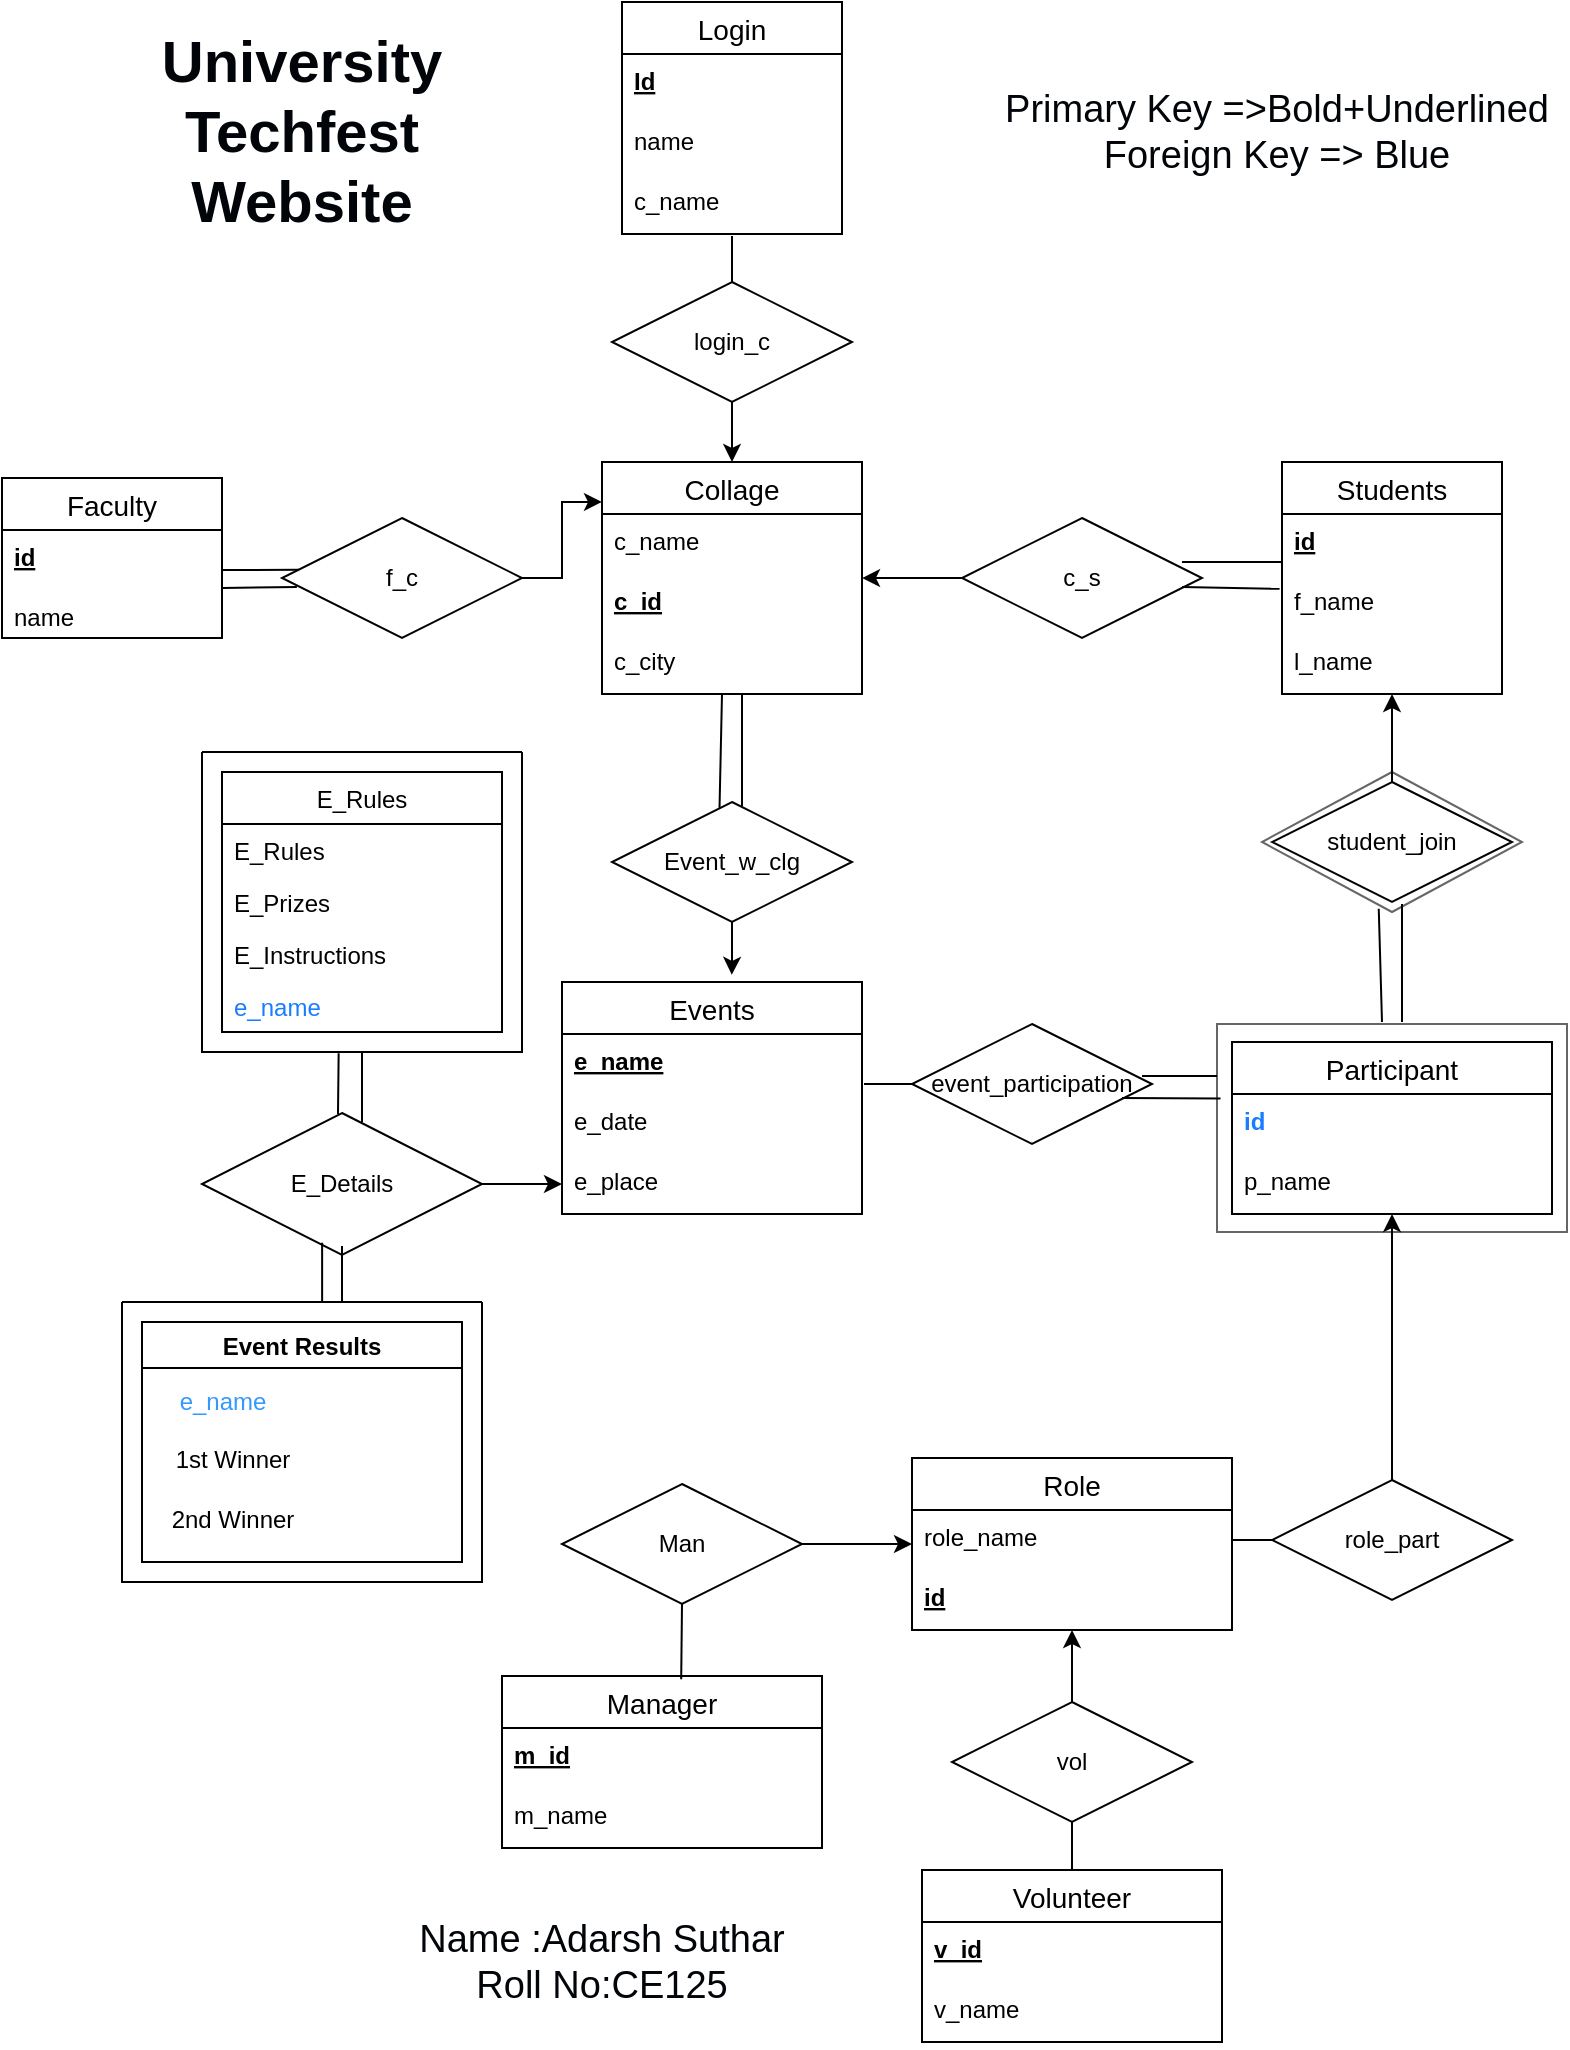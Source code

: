 <mxfile version="14.9.3" type="device"><diagram id="8vFDoeERpeXsYBZ_ok6A" name="Page-1"><mxGraphModel dx="1172" dy="628" grid="1" gridSize="10" guides="1" tooltips="1" connect="1" arrows="1" fold="1" page="1" pageScale="1" pageWidth="850" pageHeight="1100" math="0" shadow="0"><root><mxCell id="0"/><mxCell id="1" parent="0"/><mxCell id="xY9pBA6AWQ8t6oEuzp2o-14" value="Login" style="swimlane;fontStyle=0;childLayout=stackLayout;horizontal=1;startSize=26;horizontalStack=0;resizeParent=1;resizeParentMax=0;resizeLast=0;collapsible=1;marginBottom=0;align=center;fontSize=14;fillColor=#ffffff;" parent="1" vertex="1"><mxGeometry x="320" y="10" width="110" height="116" as="geometry"/></mxCell><mxCell id="xY9pBA6AWQ8t6oEuzp2o-15" value="Id" style="text;strokeColor=none;fillColor=none;spacingLeft=4;spacingRight=4;overflow=hidden;rotatable=0;points=[[0,0.5],[1,0.5]];portConstraint=eastwest;fontSize=12;fontStyle=5" parent="xY9pBA6AWQ8t6oEuzp2o-14" vertex="1"><mxGeometry y="26" width="110" height="30" as="geometry"/></mxCell><mxCell id="xY9pBA6AWQ8t6oEuzp2o-16" value="name" style="text;strokeColor=none;fillColor=none;spacingLeft=4;spacingRight=4;overflow=hidden;rotatable=0;points=[[0,0.5],[1,0.5]];portConstraint=eastwest;fontSize=12;" parent="xY9pBA6AWQ8t6oEuzp2o-14" vertex="1"><mxGeometry y="56" width="110" height="30" as="geometry"/></mxCell><mxCell id="xY9pBA6AWQ8t6oEuzp2o-17" value="c_name" style="text;strokeColor=none;fillColor=none;spacingLeft=4;spacingRight=4;overflow=hidden;rotatable=0;points=[[0,0.5],[1,0.5]];portConstraint=eastwest;fontSize=12;" parent="xY9pBA6AWQ8t6oEuzp2o-14" vertex="1"><mxGeometry y="86" width="110" height="30" as="geometry"/></mxCell><mxCell id="xY9pBA6AWQ8t6oEuzp2o-54" value="Participant" style="swimlane;fontStyle=0;childLayout=stackLayout;horizontal=1;startSize=26;horizontalStack=0;resizeParent=1;resizeParentMax=0;resizeLast=0;collapsible=1;marginBottom=0;align=center;fontSize=14;fillColor=#ffffff;border=double;" parent="1" vertex="1"><mxGeometry x="625" y="530" width="160" height="86" as="geometry"/></mxCell><mxCell id="xY9pBA6AWQ8t6oEuzp2o-55" value="id" style="text;strokeColor=none;fillColor=none;spacingLeft=4;spacingRight=4;overflow=hidden;rotatable=0;points=[[0,0.5],[1,0.5]];portConstraint=eastwest;fontSize=12;fontStyle=1;fontColor=#197DFF;" parent="xY9pBA6AWQ8t6oEuzp2o-54" vertex="1"><mxGeometry y="26" width="160" height="30" as="geometry"/></mxCell><mxCell id="xY9pBA6AWQ8t6oEuzp2o-56" value="p_name" style="text;strokeColor=none;fillColor=none;spacingLeft=4;spacingRight=4;overflow=hidden;rotatable=0;points=[[0,0.5],[1,0.5]];portConstraint=eastwest;fontSize=12;" parent="xY9pBA6AWQ8t6oEuzp2o-54" vertex="1"><mxGeometry y="56" width="160" height="30" as="geometry"/></mxCell><mxCell id="xY9pBA6AWQ8t6oEuzp2o-18" value="Collage" style="swimlane;fontStyle=0;childLayout=stackLayout;horizontal=1;startSize=26;horizontalStack=0;resizeParent=1;resizeParentMax=0;resizeLast=0;collapsible=1;marginBottom=0;align=center;fontSize=14;fillColor=#ffffff;" parent="1" vertex="1"><mxGeometry x="310" y="240" width="130" height="116" as="geometry"/></mxCell><mxCell id="xY9pBA6AWQ8t6oEuzp2o-19" value="c_name" style="text;strokeColor=none;fillColor=none;spacingLeft=4;spacingRight=4;overflow=hidden;rotatable=0;points=[[0,0.5],[1,0.5]];portConstraint=eastwest;fontSize=12;" parent="xY9pBA6AWQ8t6oEuzp2o-18" vertex="1"><mxGeometry y="26" width="130" height="30" as="geometry"/></mxCell><mxCell id="xY9pBA6AWQ8t6oEuzp2o-20" value="c_id" style="text;strokeColor=none;fillColor=none;spacingLeft=4;spacingRight=4;overflow=hidden;rotatable=0;points=[[0,0.5],[1,0.5]];portConstraint=eastwest;fontSize=12;fontStyle=5" parent="xY9pBA6AWQ8t6oEuzp2o-18" vertex="1"><mxGeometry y="56" width="130" height="30" as="geometry"/></mxCell><mxCell id="xY9pBA6AWQ8t6oEuzp2o-21" value="c_city" style="text;strokeColor=none;fillColor=none;spacingLeft=4;spacingRight=4;overflow=hidden;rotatable=0;points=[[0,0.5],[1,0.5]];portConstraint=eastwest;fontSize=12;" parent="xY9pBA6AWQ8t6oEuzp2o-18" vertex="1"><mxGeometry y="86" width="130" height="30" as="geometry"/></mxCell><mxCell id="eezi9Mb43B0WE22vXk9r-21" style="edgeStyle=orthogonalEdgeStyle;rounded=0;orthogonalLoop=1;jettySize=auto;html=1;entryX=0.5;entryY=0;entryDx=0;entryDy=0;" parent="1" source="xY9pBA6AWQ8t6oEuzp2o-25" target="xY9pBA6AWQ8t6oEuzp2o-18" edge="1"><mxGeometry relative="1" as="geometry"/></mxCell><mxCell id="xY9pBA6AWQ8t6oEuzp2o-25" value="login_c" style="shape=rhombus;perimeter=rhombusPerimeter;whiteSpace=wrap;html=1;align=center;fillColor=#ffffff;" parent="1" vertex="1"><mxGeometry x="315" y="150" width="120" height="60" as="geometry"/></mxCell><mxCell id="eezi9Mb43B0WE22vXk9r-17" style="edgeStyle=orthogonalEdgeStyle;rounded=0;orthogonalLoop=1;jettySize=auto;html=1;entryX=1;entryY=0.067;entryDx=0;entryDy=0;entryPerimeter=0;" parent="1" source="xY9pBA6AWQ8t6oEuzp2o-32" target="xY9pBA6AWQ8t6oEuzp2o-20" edge="1"><mxGeometry relative="1" as="geometry"/></mxCell><mxCell id="xY9pBA6AWQ8t6oEuzp2o-32" value="c_s" style="shape=rhombus;perimeter=rhombusPerimeter;whiteSpace=wrap;html=1;align=center;fillColor=#ffffff;" parent="1" vertex="1"><mxGeometry x="490" y="268" width="120" height="60" as="geometry"/></mxCell><mxCell id="xY9pBA6AWQ8t6oEuzp2o-36" style="edgeStyle=orthogonalEdgeStyle;rounded=0;orthogonalLoop=1;jettySize=auto;html=1;entryX=0;entryY=0.172;entryDx=0;entryDy=0;entryPerimeter=0;" parent="1" source="xY9pBA6AWQ8t6oEuzp2o-33" target="xY9pBA6AWQ8t6oEuzp2o-18" edge="1"><mxGeometry relative="1" as="geometry"/></mxCell><mxCell id="xY9pBA6AWQ8t6oEuzp2o-33" value="f_c" style="shape=rhombus;perimeter=rhombusPerimeter;whiteSpace=wrap;html=1;align=center;fillColor=#ffffff;" parent="1" vertex="1"><mxGeometry x="150" y="268" width="120" height="60" as="geometry"/></mxCell><mxCell id="xY9pBA6AWQ8t6oEuzp2o-37" value="Students" style="swimlane;fontStyle=0;childLayout=stackLayout;horizontal=1;startSize=26;horizontalStack=0;resizeParent=1;resizeParentMax=0;resizeLast=0;collapsible=1;marginBottom=0;align=center;fontSize=14;fillColor=#ffffff;" parent="1" vertex="1"><mxGeometry x="650" y="240" width="110" height="116" as="geometry"/></mxCell><mxCell id="xY9pBA6AWQ8t6oEuzp2o-38" value="id" style="text;strokeColor=none;fillColor=none;spacingLeft=4;spacingRight=4;overflow=hidden;rotatable=0;points=[[0,0.5],[1,0.5]];portConstraint=eastwest;fontSize=12;fontStyle=5" parent="xY9pBA6AWQ8t6oEuzp2o-37" vertex="1"><mxGeometry y="26" width="110" height="30" as="geometry"/></mxCell><mxCell id="xY9pBA6AWQ8t6oEuzp2o-39" value="f_name" style="text;strokeColor=none;fillColor=none;spacingLeft=4;spacingRight=4;overflow=hidden;rotatable=0;points=[[0,0.5],[1,0.5]];portConstraint=eastwest;fontSize=12;" parent="xY9pBA6AWQ8t6oEuzp2o-37" vertex="1"><mxGeometry y="56" width="110" height="30" as="geometry"/></mxCell><mxCell id="xY9pBA6AWQ8t6oEuzp2o-40" value="l_name" style="text;strokeColor=none;fillColor=none;spacingLeft=4;spacingRight=4;overflow=hidden;rotatable=0;points=[[0,0.5],[1,0.5]];portConstraint=eastwest;fontSize=12;" parent="xY9pBA6AWQ8t6oEuzp2o-37" vertex="1"><mxGeometry y="86" width="110" height="30" as="geometry"/></mxCell><mxCell id="xY9pBA6AWQ8t6oEuzp2o-41" value="Faculty" style="swimlane;fontStyle=0;childLayout=stackLayout;horizontal=1;startSize=26;horizontalStack=0;resizeParent=1;resizeParentMax=0;resizeLast=0;collapsible=1;marginBottom=0;align=center;fontSize=14;fillColor=#ffffff;" parent="1" vertex="1"><mxGeometry x="10" y="248" width="110" height="80" as="geometry"/></mxCell><mxCell id="xY9pBA6AWQ8t6oEuzp2o-42" value="id" style="text;strokeColor=none;fillColor=none;spacingLeft=4;spacingRight=4;overflow=hidden;rotatable=0;points=[[0,0.5],[1,0.5]];portConstraint=eastwest;fontSize=12;fontStyle=5" parent="xY9pBA6AWQ8t6oEuzp2o-41" vertex="1"><mxGeometry y="26" width="110" height="30" as="geometry"/></mxCell><mxCell id="xY9pBA6AWQ8t6oEuzp2o-44" value="name" style="text;strokeColor=none;fillColor=none;spacingLeft=4;spacingRight=4;overflow=hidden;rotatable=0;points=[[0,0.5],[1,0.5]];portConstraint=eastwest;fontSize=12;" parent="xY9pBA6AWQ8t6oEuzp2o-41" vertex="1"><mxGeometry y="56" width="110" height="24" as="geometry"/></mxCell><mxCell id="Fexm_yT7SA9AaZbFv6Lc-41" style="edgeStyle=orthogonalEdgeStyle;rounded=0;orthogonalLoop=1;jettySize=auto;html=1;entryX=0.566;entryY=-0.031;entryDx=0;entryDy=0;entryPerimeter=0;fontSize=19;fontColor=#010408;" edge="1" parent="1" source="xY9pBA6AWQ8t6oEuzp2o-47" target="xY9pBA6AWQ8t6oEuzp2o-49"><mxGeometry relative="1" as="geometry"/></mxCell><mxCell id="xY9pBA6AWQ8t6oEuzp2o-47" value="Event_w_clg" style="shape=rhombus;perimeter=rhombusPerimeter;whiteSpace=wrap;html=1;align=center;fillColor=#ffffff;" parent="1" vertex="1"><mxGeometry x="315" y="410" width="120" height="60" as="geometry"/></mxCell><mxCell id="xY9pBA6AWQ8t6oEuzp2o-49" value="Events" style="swimlane;fontStyle=0;childLayout=stackLayout;horizontal=1;startSize=26;horizontalStack=0;resizeParent=1;resizeParentMax=0;resizeLast=0;collapsible=1;marginBottom=0;align=center;fontSize=14;fillColor=#ffffff;" parent="1" vertex="1"><mxGeometry x="290" y="500" width="150" height="116" as="geometry"/></mxCell><mxCell id="xY9pBA6AWQ8t6oEuzp2o-50" value="e_name" style="text;strokeColor=none;fillColor=none;spacingLeft=4;spacingRight=4;overflow=hidden;rotatable=0;points=[[0,0.5],[1,0.5]];portConstraint=eastwest;fontSize=12;fontStyle=5" parent="xY9pBA6AWQ8t6oEuzp2o-49" vertex="1"><mxGeometry y="26" width="150" height="30" as="geometry"/></mxCell><mxCell id="xY9pBA6AWQ8t6oEuzp2o-51" value="e_date" style="text;strokeColor=none;fillColor=none;spacingLeft=4;spacingRight=4;overflow=hidden;rotatable=0;points=[[0,0.5],[1,0.5]];portConstraint=eastwest;fontSize=12;" parent="xY9pBA6AWQ8t6oEuzp2o-49" vertex="1"><mxGeometry y="56" width="150" height="30" as="geometry"/></mxCell><mxCell id="xY9pBA6AWQ8t6oEuzp2o-52" value="e_place" style="text;strokeColor=none;fillColor=none;spacingLeft=4;spacingRight=4;overflow=hidden;rotatable=0;points=[[0,0.5],[1,0.5]];portConstraint=eastwest;fontSize=12;" parent="xY9pBA6AWQ8t6oEuzp2o-49" vertex="1"><mxGeometry y="86" width="150" height="30" as="geometry"/></mxCell><mxCell id="xY9pBA6AWQ8t6oEuzp2o-63" style="edgeStyle=orthogonalEdgeStyle;rounded=0;orthogonalLoop=1;jettySize=auto;html=1;" parent="1" source="xY9pBA6AWQ8t6oEuzp2o-58" target="xY9pBA6AWQ8t6oEuzp2o-37" edge="1"><mxGeometry relative="1" as="geometry"/></mxCell><mxCell id="xY9pBA6AWQ8t6oEuzp2o-58" value="student_join" style="shape=rhombus;perimeter=rhombusPerimeter;whiteSpace=wrap;html=1;align=center;fillColor=#ffffff;" parent="1" vertex="1"><mxGeometry x="645" y="400" width="120" height="60" as="geometry"/></mxCell><mxCell id="xY9pBA6AWQ8t6oEuzp2o-59" value="event_participation" style="shape=rhombus;perimeter=rhombusPerimeter;whiteSpace=wrap;html=1;align=center;fillColor=#ffffff;" parent="1" vertex="1"><mxGeometry x="465" y="521" width="120" height="60" as="geometry"/></mxCell><mxCell id="xY9pBA6AWQ8t6oEuzp2o-86" style="edgeStyle=orthogonalEdgeStyle;rounded=0;orthogonalLoop=1;jettySize=auto;html=1;" parent="1" source="xY9pBA6AWQ8t6oEuzp2o-64" target="xY9pBA6AWQ8t6oEuzp2o-54" edge="1"><mxGeometry relative="1" as="geometry"/></mxCell><mxCell id="xY9pBA6AWQ8t6oEuzp2o-64" value="role_part" style="shape=rhombus;perimeter=rhombusPerimeter;whiteSpace=wrap;html=1;align=center;fillColor=#ffffff;" parent="1" vertex="1"><mxGeometry x="645" y="749" width="120" height="60" as="geometry"/></mxCell><mxCell id="xY9pBA6AWQ8t6oEuzp2o-66" value="Role" style="swimlane;fontStyle=0;childLayout=stackLayout;horizontal=1;startSize=26;horizontalStack=0;resizeParent=1;resizeParentMax=0;resizeLast=0;collapsible=1;marginBottom=0;align=center;fontSize=14;fillColor=#ffffff;" parent="1" vertex="1"><mxGeometry x="465" y="738" width="160" height="86" as="geometry"/></mxCell><mxCell id="xY9pBA6AWQ8t6oEuzp2o-67" value="role_name" style="text;strokeColor=none;fillColor=none;spacingLeft=4;spacingRight=4;overflow=hidden;rotatable=0;points=[[0,0.5],[1,0.5]];portConstraint=eastwest;fontSize=12;" parent="xY9pBA6AWQ8t6oEuzp2o-66" vertex="1"><mxGeometry y="26" width="160" height="30" as="geometry"/></mxCell><mxCell id="xY9pBA6AWQ8t6oEuzp2o-68" value="id" style="text;strokeColor=none;fillColor=none;spacingLeft=4;spacingRight=4;overflow=hidden;rotatable=0;points=[[0,0.5],[1,0.5]];portConstraint=eastwest;fontSize=12;fontStyle=5" parent="xY9pBA6AWQ8t6oEuzp2o-66" vertex="1"><mxGeometry y="56" width="160" height="30" as="geometry"/></mxCell><mxCell id="xY9pBA6AWQ8t6oEuzp2o-78" style="edgeStyle=orthogonalEdgeStyle;rounded=0;orthogonalLoop=1;jettySize=auto;html=1;" parent="1" source="xY9pBA6AWQ8t6oEuzp2o-71" target="xY9pBA6AWQ8t6oEuzp2o-66" edge="1"><mxGeometry relative="1" as="geometry"/></mxCell><mxCell id="xY9pBA6AWQ8t6oEuzp2o-71" value="vol" style="shape=rhombus;perimeter=rhombusPerimeter;whiteSpace=wrap;html=1;align=center;fillColor=#ffffff;" parent="1" vertex="1"><mxGeometry x="485" y="860" width="120" height="60" as="geometry"/></mxCell><mxCell id="xY9pBA6AWQ8t6oEuzp2o-79" style="edgeStyle=orthogonalEdgeStyle;rounded=0;orthogonalLoop=1;jettySize=auto;html=1;" parent="1" source="xY9pBA6AWQ8t6oEuzp2o-72" target="xY9pBA6AWQ8t6oEuzp2o-66" edge="1"><mxGeometry relative="1" as="geometry"/></mxCell><mxCell id="xY9pBA6AWQ8t6oEuzp2o-72" value="Man" style="shape=rhombus;perimeter=rhombusPerimeter;whiteSpace=wrap;html=1;align=center;fillColor=#ffffff;" parent="1" vertex="1"><mxGeometry x="290" y="751" width="120" height="60" as="geometry"/></mxCell><mxCell id="xY9pBA6AWQ8t6oEuzp2o-73" value="Volunteer" style="swimlane;fontStyle=0;childLayout=stackLayout;horizontal=1;startSize=26;horizontalStack=0;resizeParent=1;resizeParentMax=0;resizeLast=0;collapsible=1;marginBottom=0;align=center;fontSize=14;fillColor=#ffffff;" parent="1" vertex="1"><mxGeometry x="470" y="944" width="150" height="86" as="geometry"/></mxCell><mxCell id="xY9pBA6AWQ8t6oEuzp2o-74" value="v_id" style="text;strokeColor=none;fillColor=none;spacingLeft=4;spacingRight=4;overflow=hidden;rotatable=0;points=[[0,0.5],[1,0.5]];portConstraint=eastwest;fontSize=12;fontStyle=5" parent="xY9pBA6AWQ8t6oEuzp2o-73" vertex="1"><mxGeometry y="26" width="150" height="30" as="geometry"/></mxCell><mxCell id="xY9pBA6AWQ8t6oEuzp2o-75" value="v_name" style="text;strokeColor=none;fillColor=none;spacingLeft=4;spacingRight=4;overflow=hidden;rotatable=0;points=[[0,0.5],[1,0.5]];portConstraint=eastwest;fontSize=12;" parent="xY9pBA6AWQ8t6oEuzp2o-73" vertex="1"><mxGeometry y="56" width="150" height="30" as="geometry"/></mxCell><mxCell id="xY9pBA6AWQ8t6oEuzp2o-80" value="Manager" style="swimlane;fontStyle=0;childLayout=stackLayout;horizontal=1;startSize=26;horizontalStack=0;resizeParent=1;resizeParentMax=0;resizeLast=0;collapsible=1;marginBottom=0;align=center;fontSize=14;fillColor=#ffffff;" parent="1" vertex="1"><mxGeometry x="260" y="847" width="160" height="86" as="geometry"/></mxCell><mxCell id="xY9pBA6AWQ8t6oEuzp2o-81" value="m_id" style="text;strokeColor=none;fillColor=none;spacingLeft=4;spacingRight=4;overflow=hidden;rotatable=0;points=[[0,0.5],[1,0.5]];portConstraint=eastwest;fontSize=12;fontStyle=5" parent="xY9pBA6AWQ8t6oEuzp2o-80" vertex="1"><mxGeometry y="26" width="160" height="30" as="geometry"/></mxCell><mxCell id="xY9pBA6AWQ8t6oEuzp2o-82" value="m_name" style="text;strokeColor=none;fillColor=none;spacingLeft=4;spacingRight=4;overflow=hidden;rotatable=0;points=[[0,0.5],[1,0.5]];portConstraint=eastwest;fontSize=12;" parent="xY9pBA6AWQ8t6oEuzp2o-80" vertex="1"><mxGeometry y="56" width="160" height="30" as="geometry"/></mxCell><mxCell id="xY9pBA6AWQ8t6oEuzp2o-91" value="" style="shape=rhombus;perimeter=rhombusPerimeter;whiteSpace=wrap;html=1;align=center;fillColor=none;opacity=60;" parent="1" vertex="1"><mxGeometry x="640" y="395" width="130" height="70" as="geometry"/></mxCell><mxCell id="xY9pBA6AWQ8t6oEuzp2o-90" value="" style="rounded=0;whiteSpace=wrap;html=1;fillColor=none;opacity=60;fontColor=#80FF40;" parent="1" vertex="1"><mxGeometry x="617.5" y="521" width="175" height="104" as="geometry"/></mxCell><mxCell id="eezi9Mb43B0WE22vXk9r-2" value="" style="endArrow=none;html=1;rounded=0;entryX=0.448;entryY=0.049;entryDx=0;entryDy=0;entryPerimeter=0;" parent="1" target="xY9pBA6AWQ8t6oEuzp2o-47" edge="1"><mxGeometry relative="1" as="geometry"><mxPoint x="370" y="356" as="sourcePoint"/><mxPoint x="370" y="410" as="targetPoint"/></mxGeometry></mxCell><mxCell id="eezi9Mb43B0WE22vXk9r-5" value="" style="endArrow=none;html=1;exitX=0.5;exitY=0;exitDx=0;exitDy=0;entryX=0.5;entryY=1;entryDx=0;entryDy=0;" parent="1" source="xY9pBA6AWQ8t6oEuzp2o-73" edge="1" target="xY9pBA6AWQ8t6oEuzp2o-71"><mxGeometry width="50" height="50" relative="1" as="geometry"><mxPoint x="320" y="760" as="sourcePoint"/><mxPoint x="405" y="910" as="targetPoint"/></mxGeometry></mxCell><mxCell id="eezi9Mb43B0WE22vXk9r-6" value="" style="endArrow=none;html=1;entryX=0;entryY=0.5;entryDx=0;entryDy=0;exitX=1;exitY=0.5;exitDx=0;exitDy=0;" parent="1" source="xY9pBA6AWQ8t6oEuzp2o-67" target="xY9pBA6AWQ8t6oEuzp2o-64" edge="1"><mxGeometry width="50" height="50" relative="1" as="geometry"><mxPoint x="320" y="760" as="sourcePoint"/><mxPoint x="370" y="710" as="targetPoint"/></mxGeometry></mxCell><mxCell id="eezi9Mb43B0WE22vXk9r-8" value="" style="endArrow=none;html=1;entryX=0.449;entryY=0.977;entryDx=0;entryDy=0;entryPerimeter=0;" parent="1" target="xY9pBA6AWQ8t6oEuzp2o-91" edge="1"><mxGeometry width="50" height="50" relative="1" as="geometry"><mxPoint x="700" y="520" as="sourcePoint"/><mxPoint x="695" y="461" as="targetPoint"/></mxGeometry></mxCell><mxCell id="eezi9Mb43B0WE22vXk9r-9" value="" style="endArrow=none;html=1;" parent="1" edge="1"><mxGeometry width="50" height="50" relative="1" as="geometry"><mxPoint x="710" y="461" as="sourcePoint"/><mxPoint x="710" y="520" as="targetPoint"/><Array as="points"/></mxGeometry></mxCell><mxCell id="eezi9Mb43B0WE22vXk9r-10" value="" style="endArrow=none;html=1;exitX=0.917;exitY=0.576;exitDx=0;exitDy=0;exitPerimeter=0;entryX=-0.011;entryY=0.247;entryDx=0;entryDy=0;entryPerimeter=0;" parent="1" source="xY9pBA6AWQ8t6oEuzp2o-32" target="xY9pBA6AWQ8t6oEuzp2o-39" edge="1"><mxGeometry width="50" height="50" relative="1" as="geometry"><mxPoint x="320" y="460" as="sourcePoint"/><mxPoint x="648" y="298" as="targetPoint"/></mxGeometry></mxCell><mxCell id="eezi9Mb43B0WE22vXk9r-12" value="" style="endArrow=none;html=1;entryX=0;entryY=0.25;entryDx=0;entryDy=0;" parent="1" target="xY9pBA6AWQ8t6oEuzp2o-90" edge="1"><mxGeometry width="50" height="50" relative="1" as="geometry"><mxPoint x="580" y="547" as="sourcePoint"/><mxPoint x="618" y="540" as="targetPoint"/></mxGeometry></mxCell><mxCell id="eezi9Mb43B0WE22vXk9r-13" value="" style="endArrow=none;html=1;entryX=0.01;entryY=0.358;entryDx=0;entryDy=0;entryPerimeter=0;" parent="1" target="xY9pBA6AWQ8t6oEuzp2o-90" edge="1"><mxGeometry width="50" height="50" relative="1" as="geometry"><mxPoint x="570" y="558" as="sourcePoint"/><mxPoint x="370" y="410" as="targetPoint"/></mxGeometry></mxCell><mxCell id="eezi9Mb43B0WE22vXk9r-14" value="" style="endArrow=none;html=1;entryX=0;entryY=0.5;entryDx=0;entryDy=0;" parent="1" target="xY9pBA6AWQ8t6oEuzp2o-59" edge="1"><mxGeometry width="50" height="50" relative="1" as="geometry"><mxPoint x="441" y="551" as="sourcePoint"/><mxPoint x="370" y="610" as="targetPoint"/></mxGeometry></mxCell><mxCell id="eezi9Mb43B0WE22vXk9r-16" value="" style="endArrow=none;html=1;" parent="1" edge="1"><mxGeometry width="50" height="50" relative="1" as="geometry"><mxPoint x="380" y="412" as="sourcePoint"/><mxPoint x="380" y="356" as="targetPoint"/></mxGeometry></mxCell><mxCell id="eezi9Mb43B0WE22vXk9r-18" value="" style="endArrow=none;html=1;" parent="1" edge="1"><mxGeometry width="50" height="50" relative="1" as="geometry"><mxPoint x="600" y="290" as="sourcePoint"/><mxPoint x="650" y="290" as="targetPoint"/></mxGeometry></mxCell><mxCell id="eezi9Mb43B0WE22vXk9r-19" value="" style="endArrow=none;html=1;entryX=0.062;entryY=0.576;entryDx=0;entryDy=0;entryPerimeter=0;" parent="1" target="xY9pBA6AWQ8t6oEuzp2o-33" edge="1"><mxGeometry width="50" height="50" relative="1" as="geometry"><mxPoint x="120" y="303" as="sourcePoint"/><mxPoint x="370" y="440" as="targetPoint"/></mxGeometry></mxCell><mxCell id="eezi9Mb43B0WE22vXk9r-20" value="" style="endArrow=none;html=1;entryX=0.07;entryY=0.431;entryDx=0;entryDy=0;entryPerimeter=0;" parent="1" target="xY9pBA6AWQ8t6oEuzp2o-33" edge="1"><mxGeometry width="50" height="50" relative="1" as="geometry"><mxPoint x="120" y="294" as="sourcePoint"/><mxPoint x="370" y="440" as="targetPoint"/></mxGeometry></mxCell><mxCell id="eezi9Mb43B0WE22vXk9r-22" value="" style="endArrow=none;html=1;exitX=0.5;exitY=0;exitDx=0;exitDy=0;" parent="1" source="xY9pBA6AWQ8t6oEuzp2o-25" edge="1"><mxGeometry width="50" height="50" relative="1" as="geometry"><mxPoint x="320" y="290" as="sourcePoint"/><mxPoint x="375" y="127" as="targetPoint"/></mxGeometry></mxCell><mxCell id="Fexm_yT7SA9AaZbFv6Lc-1" value="Event Results" style="swimlane;" vertex="1" parent="1"><mxGeometry x="80" y="670" width="160" height="120" as="geometry"/></mxCell><mxCell id="Fexm_yT7SA9AaZbFv6Lc-3" value="1st Winner" style="text;html=1;align=center;verticalAlign=middle;resizable=0;points=[];autosize=1;strokeColor=none;" vertex="1" parent="Fexm_yT7SA9AaZbFv6Lc-1"><mxGeometry x="10" y="59" width="70" height="20" as="geometry"/></mxCell><mxCell id="Fexm_yT7SA9AaZbFv6Lc-4" value="2nd Winner" style="text;html=1;align=center;verticalAlign=middle;resizable=0;points=[];autosize=1;strokeColor=none;" vertex="1" parent="Fexm_yT7SA9AaZbFv6Lc-1"><mxGeometry x="5" y="89" width="80" height="20" as="geometry"/></mxCell><mxCell id="Fexm_yT7SA9AaZbFv6Lc-17" value="&lt;font color=&quot;#3399ff&quot;&gt;e_name&lt;/font&gt;" style="text;html=1;align=center;verticalAlign=middle;resizable=0;points=[];autosize=1;strokeColor=none;" vertex="1" parent="Fexm_yT7SA9AaZbFv6Lc-1"><mxGeometry x="10" y="30" width="60" height="20" as="geometry"/></mxCell><mxCell id="Fexm_yT7SA9AaZbFv6Lc-6" value="E_Rules" style="swimlane;fontStyle=0;childLayout=stackLayout;horizontal=1;startSize=26;horizontalStack=0;resizeParent=1;resizeParentMax=0;resizeLast=0;collapsible=1;marginBottom=0;" vertex="1" parent="1"><mxGeometry x="120" y="395" width="140" height="130" as="geometry"/></mxCell><mxCell id="Fexm_yT7SA9AaZbFv6Lc-7" value="E_Rules" style="text;strokeColor=none;fillColor=none;align=left;verticalAlign=top;spacingLeft=4;spacingRight=4;overflow=hidden;rotatable=0;points=[[0,0.5],[1,0.5]];portConstraint=eastwest;fontStyle=0" vertex="1" parent="Fexm_yT7SA9AaZbFv6Lc-6"><mxGeometry y="26" width="140" height="26" as="geometry"/></mxCell><mxCell id="Fexm_yT7SA9AaZbFv6Lc-8" value="E_Prizes" style="text;strokeColor=none;fillColor=none;align=left;verticalAlign=top;spacingLeft=4;spacingRight=4;overflow=hidden;rotatable=0;points=[[0,0.5],[1,0.5]];portConstraint=eastwest;" vertex="1" parent="Fexm_yT7SA9AaZbFv6Lc-6"><mxGeometry y="52" width="140" height="26" as="geometry"/></mxCell><mxCell id="Fexm_yT7SA9AaZbFv6Lc-9" value="E_Instructions" style="text;strokeColor=none;fillColor=none;align=left;verticalAlign=top;spacingLeft=4;spacingRight=4;overflow=hidden;rotatable=0;points=[[0,0.5],[1,0.5]];portConstraint=eastwest;" vertex="1" parent="Fexm_yT7SA9AaZbFv6Lc-6"><mxGeometry y="78" width="140" height="26" as="geometry"/></mxCell><mxCell id="Fexm_yT7SA9AaZbFv6Lc-28" value="e_name" style="text;strokeColor=none;fillColor=none;align=left;verticalAlign=top;spacingLeft=4;spacingRight=4;overflow=hidden;rotatable=0;points=[[0,0.5],[1,0.5]];portConstraint=eastwest;fontStyle=0;fontColor=#197DFF;" vertex="1" parent="Fexm_yT7SA9AaZbFv6Lc-6"><mxGeometry y="104" width="140" height="26" as="geometry"/></mxCell><mxCell id="Fexm_yT7SA9AaZbFv6Lc-11" value="" style="edgeStyle=orthogonalEdgeStyle;rounded=0;orthogonalLoop=1;jettySize=auto;html=1;" edge="1" parent="1" source="Fexm_yT7SA9AaZbFv6Lc-10" target="xY9pBA6AWQ8t6oEuzp2o-52"><mxGeometry relative="1" as="geometry"/></mxCell><mxCell id="Fexm_yT7SA9AaZbFv6Lc-10" value="E_Details" style="rhombus;whiteSpace=wrap;html=1;" vertex="1" parent="1"><mxGeometry x="110" y="565.5" width="140" height="71" as="geometry"/></mxCell><mxCell id="Fexm_yT7SA9AaZbFv6Lc-25" value="" style="swimlane;startSize=0;" vertex="1" parent="1"><mxGeometry x="70" y="660" width="180" height="140" as="geometry"/></mxCell><mxCell id="Fexm_yT7SA9AaZbFv6Lc-26" value="" style="endArrow=none;html=1;" edge="1" parent="1"><mxGeometry width="50" height="50" relative="1" as="geometry"><mxPoint x="180" y="660" as="sourcePoint"/><mxPoint x="180" y="632" as="targetPoint"/></mxGeometry></mxCell><mxCell id="Fexm_yT7SA9AaZbFv6Lc-27" value="" style="endArrow=none;html=1;entryX=0.429;entryY=0.914;entryDx=0;entryDy=0;entryPerimeter=0;exitX=0.556;exitY=0;exitDx=0;exitDy=0;exitPerimeter=0;" edge="1" parent="1" source="Fexm_yT7SA9AaZbFv6Lc-25" target="Fexm_yT7SA9AaZbFv6Lc-10"><mxGeometry width="50" height="50" relative="1" as="geometry"><mxPoint x="170" y="656" as="sourcePoint"/><mxPoint x="-390" y="570" as="targetPoint"/></mxGeometry></mxCell><mxCell id="Fexm_yT7SA9AaZbFv6Lc-29" value="" style="swimlane;startSize=0;fontColor=#197DFF;" vertex="1" parent="1"><mxGeometry x="110" y="385" width="160" height="150" as="geometry"/></mxCell><mxCell id="Fexm_yT7SA9AaZbFv6Lc-31" value="" style="endArrow=none;html=1;fontColor=#197DFF;entryX=0.427;entryY=1.004;entryDx=0;entryDy=0;entryPerimeter=0;" edge="1" parent="1" target="Fexm_yT7SA9AaZbFv6Lc-29"><mxGeometry width="50" height="50" relative="1" as="geometry"><mxPoint x="178" y="566" as="sourcePoint"/><mxPoint x="110" y="530" as="targetPoint"/></mxGeometry></mxCell><mxCell id="Fexm_yT7SA9AaZbFv6Lc-33" value="University Techfest Website" style="text;html=1;strokeColor=none;fillColor=none;align=center;verticalAlign=middle;whiteSpace=wrap;rounded=0;fontStyle=1;fontColor=#010408;fontSize=29;" vertex="1" parent="1"><mxGeometry x="140" y="65" width="40" height="20" as="geometry"/></mxCell><mxCell id="Fexm_yT7SA9AaZbFv6Lc-34" value="Primary Key =&amp;gt;Bold+Underlined&lt;br&gt;Foreign Key =&amp;gt; Blue" style="text;html=1;strokeColor=none;fillColor=none;align=center;verticalAlign=middle;whiteSpace=wrap;rounded=0;fontSize=19;fontColor=#010408;" vertex="1" parent="1"><mxGeometry x="510" y="20" width="275" height="110" as="geometry"/></mxCell><mxCell id="Fexm_yT7SA9AaZbFv6Lc-37" value="Name :Adarsh Suthar&lt;br&gt;Roll No:CE125" style="text;html=1;strokeColor=none;fillColor=none;align=center;verticalAlign=middle;whiteSpace=wrap;rounded=0;fontSize=19;fontColor=#010408;" vertex="1" parent="1"><mxGeometry x="120" y="950" width="380" height="80" as="geometry"/></mxCell><mxCell id="Fexm_yT7SA9AaZbFv6Lc-45" value="" style="endArrow=none;html=1;fontSize=19;fontColor=#010408;exitX=0.56;exitY=0.019;exitDx=0;exitDy=0;exitPerimeter=0;entryX=0.5;entryY=1;entryDx=0;entryDy=0;" edge="1" parent="1" source="xY9pBA6AWQ8t6oEuzp2o-80" target="xY9pBA6AWQ8t6oEuzp2o-72"><mxGeometry width="50" height="50" relative="1" as="geometry"><mxPoint x="170" y="820" as="sourcePoint"/><mxPoint x="220" y="770" as="targetPoint"/></mxGeometry></mxCell><mxCell id="Fexm_yT7SA9AaZbFv6Lc-46" value="" style="endArrow=none;html=1;fontSize=19;fontColor=#010408;entryX=0.5;entryY=1;entryDx=0;entryDy=0;" edge="1" parent="1" target="Fexm_yT7SA9AaZbFv6Lc-29"><mxGeometry width="50" height="50" relative="1" as="geometry"><mxPoint x="190" y="570" as="sourcePoint"/><mxPoint x="220" y="570" as="targetPoint"/></mxGeometry></mxCell></root></mxGraphModel></diagram></mxfile>